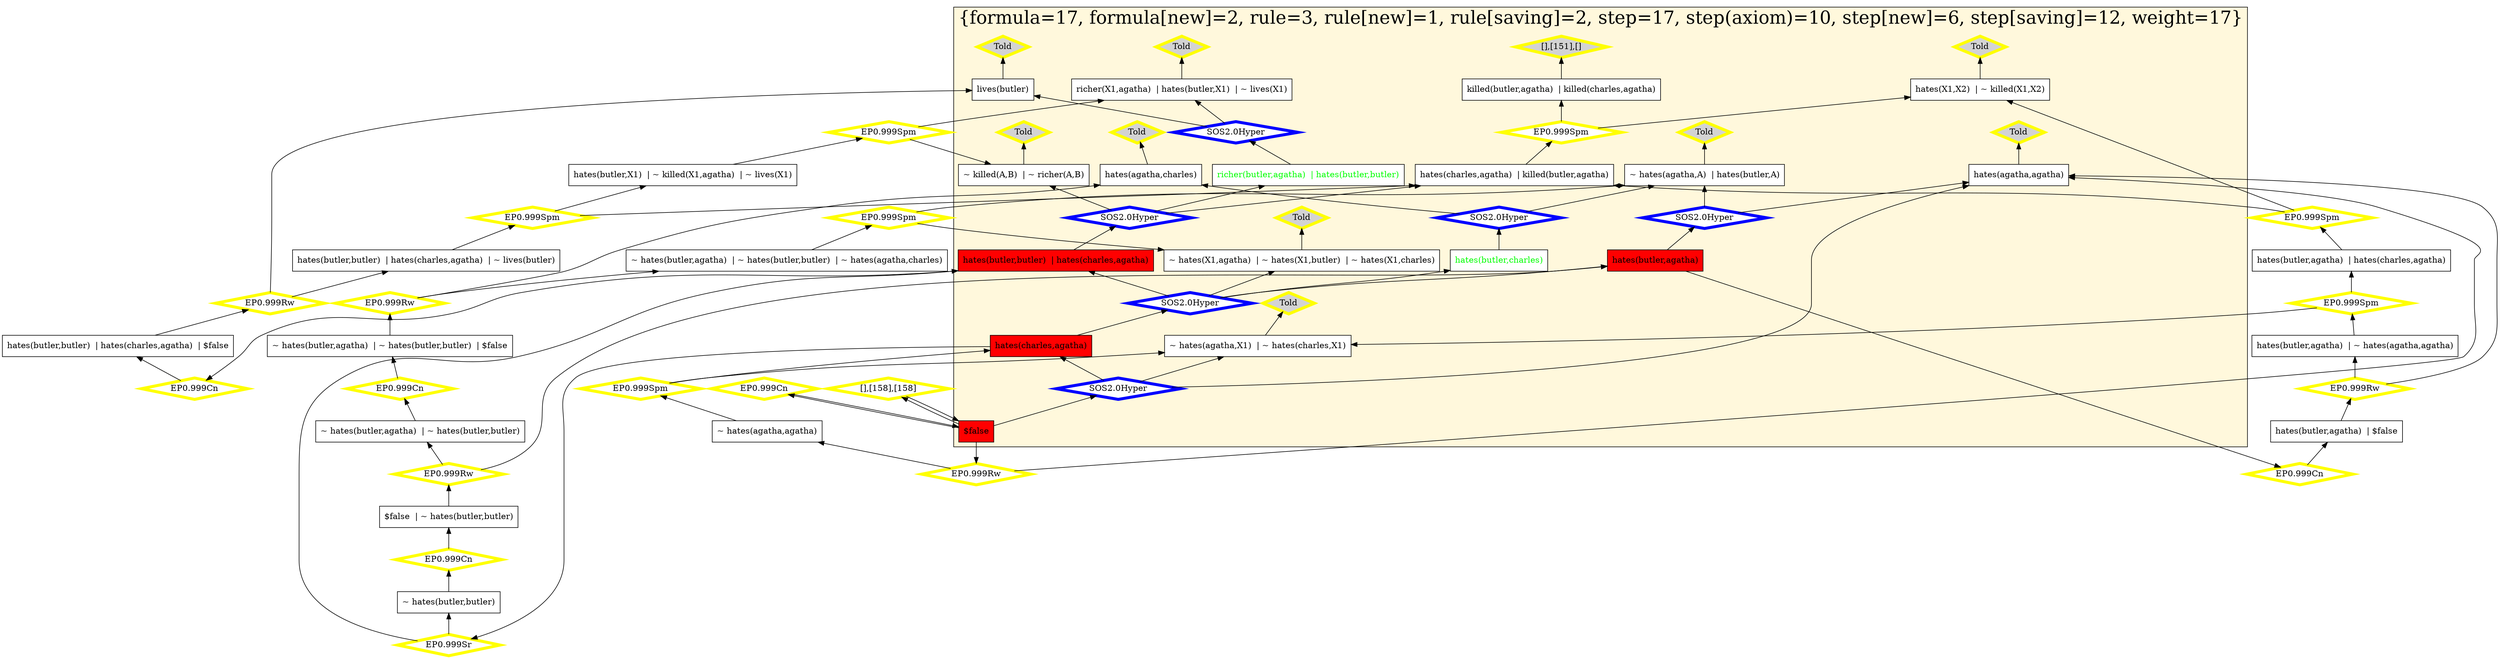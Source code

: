 digraph g 
{ rankdir=BT;
   
  "x_225" [ color="black" shape="box" label="~ killed(X1,X2)  | ~ richer(X1,X2)" fillcolor="white" style="filled"  ];
  "x_226" [ color="black" shape="box" label="hates(butler,X1)  | ~ hates(agatha,X1)" fillcolor="white" style="filled"  ];
  "x_199" [ fontcolor="green" URL="http://inference-web.org/proofs/tptp/Solutions/PUZ/PUZ001-1/SOS---2.0/answer.owl#ns_17_conclusion" color="black" shape="box" label="hates(butler,charles)" fillcolor="white" style="filled"  ];
  "x_177" [ color="black" shape="box" label="hates(butler,butler)  | hates(charles,agatha)  | ~ lives(butler)" fillcolor="white" style="filled"  ];
  "x_247" [ color="black" shape="box" label="hates(agatha,agatha)" fillcolor="white" style="filled"  ];
  "x_150" [ fontcolor="green" URL="http://inference-web.org/proofs/tptp/Solutions/PUZ/PUZ001-1/SOS---2.0/answer.owl#ns_14_conclusion" color="black" shape="box" label="richer(butler,agatha)  | hates(butler,butler)" fillcolor="white" style="filled"  ];
  "x_158" [ URL="http://inference-web.org/proofs/tptp/Solutions/PUZ/PUZ001-1/SOS---2.0/answer.owl#ns_23_conclusion" color="black" shape="box" label="$false" fillcolor="red" style="filled"  ];
  "x_202" [ color="black" shape="box" label="hates(butler,X1)  | ~ killed(X1,agatha)  | ~ lives(X1)" fillcolor="white" style="filled"  ];
  "x_232" [ color="black" shape="box" label="lives(butler)" fillcolor="white" style="filled"  ];
  "x_151" [ color="black" shape="box" label="killed(butler,agatha)  | killed(charles,agatha)" fillcolor="white" style="filled"  ];
  "x_182" [ URL="http://inference-web.org/proofs/tptp/Solutions/PUZ/PUZ001-1/SOS---2.0/answer.owl#ns_2_conclusion" color="black" shape="box" label="~ hates(agatha,A)  | ~ hates(charles,A)" fillcolor="white" style="filled"  ];
  "x_152" [ color="black" shape="box" label="$false  | ~ hates(butler,butler)" fillcolor="white" style="filled"  ];
  "x_184" [ color="black" shape="box" label="~ hates(butler,butler)" fillcolor="white" style="filled"  ];
  "x_232" [ URL="http://inference-web.org/proofs/tptp/Solutions/PUZ/PUZ001-1/SOS---2.0/answer.owl#ns_8_conclusion" color="black" shape="box" label="lives(butler)" fillcolor="white" style="filled"  ];
  "x_158" [ color="black" shape="box" label="$false" fillcolor="red" style="filled"  ];
  "x_205" [ color="black" shape="box" label="hates(X1,X2)  | ~ killed(X1,X2)" fillcolor="white" style="filled"  ];
  "x_186" [ URL="http://inference-web.org/proofs/tptp/Solutions/PUZ/PUZ001-1/SOS---2.0/answer.owl#ns_11_conclusion" color="black" shape="box" label="hates(agatha,charles)" fillcolor="white" style="filled"  ];
  "x_226" [ URL="http://inference-web.org/proofs/tptp/Solutions/PUZ/PUZ001-1/SOS---2.0/answer.owl#ns_5_conclusion" color="black" shape="box" label="~ hates(agatha,A)  | hates(butler,A)" fillcolor="white" style="filled"  ];
  "x_250" [ URL="http://inference-web.org/proofs/tptp/Solutions/PUZ/PUZ001-1/SOS---2.0/answer.owl#ns_18_conclusion" color="black" shape="box" label="killed(butler,agatha)  | hates(charles,agatha)" fillcolor="white" style="filled"  ];
  "x_208" [ color="black" shape="box" label="hates(butler,agatha)  | hates(charles,agatha)" fillcolor="white" style="filled"  ];
  "x_239" [ URL="http://inference-web.org/proofs/tptp/Solutions/PUZ/PUZ001-1/SOS---2.0/answer.owl#ns_19_conclusion" color="black" shape="box" label="hates(butler,butler)  | hates(charles,agatha)" fillcolor="red" style="filled"  ];
  "x_209" [ URL="http://inference-web.org/proofs/tptp/Solutions/PUZ/PUZ001-1/SOS---2.0/answer.owl#ns_3_conclusion" color="black" shape="box" label="~ hates(A,agatha)  | ~ hates(A,butler)  | ~ hates(A,charles)" fillcolor="white" style="filled"  ];
  "x_240" [ color="black" shape="box" label="hates(butler,agatha)  | $false" fillcolor="white" style="filled"  ];
  "x_158" [ color="black" shape="box" label="$false" fillcolor="red" style="filled"  ];
  "x_225" [ URL="http://inference-web.org/proofs/tptp/Solutions/PUZ/PUZ001-1/SOS---2.0/answer.owl#ns_1_conclusion" color="black" shape="box" label="~ killed(A,B)  | ~ richer(A,B)" fillcolor="white" style="filled"  ];
  "x_190" [ color="black" shape="box" label="~ hates(butler,agatha)  | ~ hates(butler,butler)  | ~ hates(agatha,charles)" fillcolor="white" style="filled"  ];
  "x_160" [ color="black" shape="box" label="~ hates(butler,agatha)  | ~ hates(butler,butler)  | $false" fillcolor="white" style="filled"  ];
  "x_182" [ color="black" shape="box" label="~ hates(agatha,X1)  | ~ hates(charles,X1)" fillcolor="white" style="filled"  ];
  "x_192" [ color="black" shape="box" label="~ hates(agatha,agatha)" fillcolor="white" style="filled"  ];
  "x_220" [ URL="http://inference-web.org/proofs/tptp/Solutions/PUZ/PUZ001-1/SOS---2.0/answer.owl#ns_21_conclusion" color="black" shape="box" label="hates(charles,agatha)" fillcolor="red" style="filled"  ];
  "x_212" [ color="black" shape="box" label="~ hates(butler,agatha)  | ~ hates(butler,butler)" fillcolor="white" style="filled"  ];
  "x_248" [ URL="http://inference-web.org/proofs/tptp/Solutions/PUZ/PUZ001-1/SOS---2.0/answer.owl#ns_15_conclusion" color="black" shape="box" label="hates(butler,agatha)" fillcolor="red" style="filled"  ];
  "x_158" [ color="black" shape="box" label="$false" fillcolor="red" style="filled"  ];
  "x_209" [ color="black" shape="box" label="~ hates(X1,agatha)  | ~ hates(X1,butler)  | ~ hates(X1,charles)" fillcolor="white" style="filled"  ];
  "x_247" [ URL="http://inference-web.org/proofs/tptp/Solutions/PUZ/PUZ001-1/SOS---2.0/answer.owl#ns_10_conclusion" color="black" shape="box" label="hates(agatha,agatha)" fillcolor="white" style="filled"  ];
  "x_248" [ color="black" shape="box" label="hates(butler,agatha)" fillcolor="red" style="filled"  ];
  "x_239" [ color="black" shape="box" label="hates(butler,butler)  | hates(charles,agatha)" fillcolor="red" style="filled"  ];
  "x_194" [ URL="http://inference-web.org/proofs/tptp/Solutions/PUZ/PUZ001-1/SOS---2.0/answer.owl#ns_6_conclusion" color="black" shape="box" label="~ lives(A)  | richer(A,agatha)  | hates(butler,A)" fillcolor="white" style="filled"  ];
  "x_220" [ color="black" shape="box" label="hates(charles,agatha)" fillcolor="red" style="filled"  ];
  "x_250" [ color="black" shape="box" label="hates(charles,agatha)  | killed(butler,agatha)" fillcolor="white" style="filled"  ];
  "x_194" [ color="black" shape="box" label="richer(X1,agatha)  | hates(butler,X1)  | ~ lives(X1)" fillcolor="white" style="filled"  ];
  "x_223" [ color="black" shape="box" label="hates(butler,butler)  | hates(charles,agatha)  | $false" fillcolor="white" style="filled"  ];
  "x_186" [ color="black" shape="box" label="hates(agatha,charles)" fillcolor="white" style="filled"  ];
  "x_171" [ color="black" shape="box" label="hates(butler,agatha)  | ~ hates(agatha,agatha)" fillcolor="white" style="filled"  ];
  "1450b6d7:1242c262046:-7cfa" [ URL="http://browser.inference-web.org/iwbrowser/BrowseNodeSet?url=http%3A%2F%2Finference-web.org%2Fproofs%2Ftptp%2FSolutions%2FPUZ%2FPUZ001-1%2FSOS---2.0%2Fanswer.owl%23ns_17" color="blue" shape="diamond" label="SOS2.0Hyper" fillcolor="white" style="filled" penwidth="5"  ];
  "x_199" -> "1450b6d7:1242c262046:-7cfa";
  "1450b6d7:1242c262046:-7cfa" -> "x_186";
  "1450b6d7:1242c262046:-7cfa" -> "x_226";
  "1450b6d7:1242c262046:-7c5e" [ URL="http://browser.inference-web.org/iwbrowser/BrowseNodeSet?url=http%3A%2F%2Finference-web.org%2Fproofs%2Ftptp%2FSolutions%2FPUZ%2FPUZ001-1%2FEP---1.1pre%2Fanswer.owl%23ns_2" color="yellow" shape="diamond" label="Told" fillcolor="lightgrey" style="filled" penwidth="5"  ];
  "x_232" -> "1450b6d7:1242c262046:-7c5e";
  "1450b6d7:1242c262046:-7c71" [ URL="http://browser.inference-web.org/iwbrowser/BrowseNodeSet?url=http%3A%2F%2Finference-web.org%2Fproofs%2Ftptp%2FSolutions%2FPUZ%2FPUZ001-1%2FEP---1.1pre%2Fanswer.owl%23ns_10" color="yellow" shape="diamond" label="Told" fillcolor="lightgrey" style="filled" penwidth="5"  ];
  "x_226" -> "1450b6d7:1242c262046:-7c71";
  "1450b6d7:1242c262046:-7ca1" [ URL="http://browser.inference-web.org/iwbrowser/BrowseNodeSet?url=http%3A%2F%2Finference-web.org%2Fproofs%2Ftptp%2FSolutions%2FPUZ%2FPUZ001-1%2FEP---1.1pre%2Fanswer.owl%23ns_35" color="yellow" shape="diamond" label="EP0.999Cn" fillcolor="white" style="filled" penwidth="5"  ];
  "x_248" -> "1450b6d7:1242c262046:-7ca1";
  "1450b6d7:1242c262046:-7ca1" -> "x_240";
  "1450b6d7:1242c262046:-7cbe" [ URL="http://browser.inference-web.org/iwbrowser/BrowseNodeSet?url=http%3A%2F%2Finference-web.org%2Fproofs%2Ftptp%2FSolutions%2FPUZ%2FPUZ001-1%2FEP---1.1pre%2Fanswer.owl%23ns_43" color="yellow" shape="diamond" label="EP0.999Rw" fillcolor="white" style="filled" penwidth="5"  ];
  "x_158" -> "1450b6d7:1242c262046:-7cbe";
  "1450b6d7:1242c262046:-7cbe" -> "x_192";
  "1450b6d7:1242c262046:-7cbe" -> "x_247";
  "1450b6d7:1242c262046:-7c8e" [ URL="http://browser.inference-web.org/iwbrowser/BrowseNodeSet?url=http%3A%2F%2Finference-web.org%2Fproofs%2Ftptp%2FSolutions%2FPUZ%2FPUZ001-1%2FEP---1.1pre%2Fanswer.owl%23ns_9" color="yellow" shape="diamond" label="Told" fillcolor="lightgrey" style="filled" penwidth="5"  ];
  "x_205" -> "1450b6d7:1242c262046:-7c8e";
  "1450b6d7:1242c262046:-7cb9" [ URL="http://browser.inference-web.org/iwbrowser/BrowseNodeSet?url=http%3A%2F%2Finference-web.org%2Fproofs%2Ftptp%2FSolutions%2FPUZ%2FPUZ001-1%2FEP---1.1pre%2Fanswer.owl%23ns_7" color="yellow" shape="diamond" label="Told" fillcolor="lightgrey" style="filled" penwidth="5"  ];
  "x_247" -> "1450b6d7:1242c262046:-7cb9";
  "1450b6d7:1242c262046:-7c89" [ URL="http://browser.inference-web.org/iwbrowser/BrowseNodeSet?url=http%3A%2F%2Finference-web.org%2Fproofs%2Ftptp%2FSolutions%2FPUZ%2FPUZ001-1%2FEP---1.1pre%2Fanswer.owl%23ns_5" color="yellow" shape="diamond" label="Told" fillcolor="lightgrey" style="filled" penwidth="5"  ];
  "x_182" -> "1450b6d7:1242c262046:-7c89";
  "1450b6d7:1242c262046:-7cdb" [ URL="http://browser.inference-web.org/iwbrowser/BrowseNodeSet?url=http%3A%2F%2Finference-web.org%2Fproofs%2Ftptp%2FSolutions%2FPUZ%2FPUZ001-1%2FSOS---2.0%2Fanswer.owl%23ns_14" color="blue" shape="diamond" label="SOS2.0Hyper" fillcolor="white" style="filled" penwidth="5"  ];
  "x_150" -> "1450b6d7:1242c262046:-7cdb";
  "1450b6d7:1242c262046:-7cdb" -> "x_194";
  "1450b6d7:1242c262046:-7cdb" -> "x_232";
  "1450b6d7:1242c262046:-7c6c" [ URL="http://browser.inference-web.org/iwbrowser/BrowseNodeSet?url=http%3A%2F%2Finference-web.org%2Fproofs%2Ftptp%2FSolutions%2FPUZ%2FPUZ001-1%2FEP---1.1pre%2Fanswer.owl%23ns_6" color="yellow" shape="diamond" label="Told" fillcolor="lightgrey" style="filled" penwidth="5"  ];
  "x_209" -> "1450b6d7:1242c262046:-7c6c";
  "1450b6d7:1242c262046:-7c54" [ URL="http://browser.inference-web.org/iwbrowser/BrowseNodeSet?url=http%3A%2F%2Finference-web.org%2Fproofs%2Ftptp%2FSolutions%2FPUZ%2FPUZ001-1%2FEP---1.1pre%2Fanswer.owl%23ns_14" color="yellow" shape="diamond" label="EP0.999Spm" fillcolor="white" style="filled" penwidth="5"  ];
  "x_202" -> "1450b6d7:1242c262046:-7c54";
  "1450b6d7:1242c262046:-7c54" -> "x_194";
  "1450b6d7:1242c262046:-7c54" -> "x_225";
  "1450b6d7:1242c262046:-7c80" [ URL="http://browser.inference-web.org/iwbrowser/BrowseNodeSet?url=http%3A%2F%2Finference-web.org%2Fproofs%2Ftptp%2FSolutions%2FPUZ%2FPUZ001-1%2FEP---1.1pre%2Fanswer.owl%23ns_19" color="yellow" shape="diamond" label="EP0.999Rw" fillcolor="white" style="filled" penwidth="5"  ];
  "x_160" -> "1450b6d7:1242c262046:-7c80";
  "1450b6d7:1242c262046:-7c80" -> "x_186";
  "1450b6d7:1242c262046:-7c80" -> "x_190";
  "1450b6d7:1242c262046:-7ccb" [ URL="http://browser.inference-web.org/iwbrowser/BrowseNodeSet?url=http%3A%2F%2Finference-web.org%2Fproofs%2Ftptp%2FSolutions%2FPUZ%2FPUZ001-1%2FEP---1.1pre%2Fanswer.owl%23ns_12" color="yellow" shape="diamond" label="[],[151],[]" fillcolor="lightgrey" style="filled" penwidth="5"  ];
  "x_151" -> "1450b6d7:1242c262046:-7ccb";
  "1450b6d7:1242c262046:-7c93" [ URL="http://browser.inference-web.org/iwbrowser/BrowseNodeSet?url=http%3A%2F%2Finference-web.org%2Fproofs%2Ftptp%2FSolutions%2FPUZ%2FPUZ001-1%2FEP---1.1pre%2Fanswer.owl%23ns_24" color="yellow" shape="diamond" label="EP0.999Spm" fillcolor="white" style="filled" penwidth="5"  ];
  "x_208" -> "1450b6d7:1242c262046:-7c93";
  "1450b6d7:1242c262046:-7c93" -> "x_205";
  "1450b6d7:1242c262046:-7c93" -> "x_250";
  "1450b6d7:1242c262046:-7ca6" [ URL="http://browser.inference-web.org/iwbrowser/BrowseNodeSet?url=http%3A%2F%2Finference-web.org%2Fproofs%2Ftptp%2FSolutions%2FPUZ%2FPUZ001-1%2FEP---1.1pre%2Fanswer.owl%23ns_37" color="yellow" shape="diamond" label="EP0.999Rw" fillcolor="white" style="filled" penwidth="5"  ];
  "x_152" -> "1450b6d7:1242c262046:-7ca6";
  "1450b6d7:1242c262046:-7ca6" -> "x_212";
  "1450b6d7:1242c262046:-7ca6" -> "x_248";
  "1450b6d7:1242c262046:-7cc2" [ URL="http://browser.inference-web.org/iwbrowser/BrowseNodeSet?url=http%3A%2F%2Finference-web.org%2Fproofs%2Ftptp%2FSolutions%2FPUZ%2FPUZ001-1%2FEP---1.1pre%2Fanswer.owl%23ns_44" color="yellow" shape="diamond" label="EP0.999Cn" fillcolor="white" style="filled" penwidth="5"  ];
  "x_158" -> "1450b6d7:1242c262046:-7cc2";
  "1450b6d7:1242c262046:-7cc2" -> "x_158";
  "1450b6d7:1242c262046:-7c4a" [ URL="http://browser.inference-web.org/iwbrowser/BrowseNodeSet?url=http%3A%2F%2Finference-web.org%2Fproofs%2Ftptp%2FSolutions%2FPUZ%2FPUZ001-1%2FEP---1.1pre%2Fanswer.owl%23ns_4" color="yellow" shape="diamond" label="Told" fillcolor="lightgrey" style="filled" penwidth="5"  ];
  "x_225" -> "1450b6d7:1242c262046:-7c4a";
  "1450b6d7:1242c262046:-7c4f" [ URL="http://browser.inference-web.org/iwbrowser/BrowseNodeSet?url=http%3A%2F%2Finference-web.org%2Fproofs%2Ftptp%2FSolutions%2FPUZ%2FPUZ001-1%2FEP---1.1pre%2Fanswer.owl%23ns_11" color="yellow" shape="diamond" label="Told" fillcolor="lightgrey" style="filled" penwidth="5"  ];
  "x_194" -> "1450b6d7:1242c262046:-7c4f";
  "1450b6d7:1242c262046:-7cc6" [ URL="http://browser.inference-web.org/iwbrowser/BrowseNodeSet?url=http%3A%2F%2Finference-web.org%2Fproofs%2Ftptp%2FSolutions%2FPUZ%2FPUZ001-1%2FEP---1.1pre%2Fanswer.owl%23answer" color="yellow" shape="diamond" label="[],[158],[158]" fillcolor="white" style="filled" penwidth="5"  ];
  "x_158" -> "1450b6d7:1242c262046:-7cc6";
  "1450b6d7:1242c262046:-7cc6" -> "x_158";
  "1450b6d7:1242c262046:-7c84" [ URL="http://browser.inference-web.org/iwbrowser/BrowseNodeSet?url=http%3A%2F%2Finference-web.org%2Fproofs%2Ftptp%2FSolutions%2FPUZ%2FPUZ001-1%2FEP---1.1pre%2Fanswer.owl%23ns_20" color="yellow" shape="diamond" label="EP0.999Cn" fillcolor="white" style="filled" penwidth="5"  ];
  "x_212" -> "1450b6d7:1242c262046:-7c84";
  "1450b6d7:1242c262046:-7c84" -> "x_160";
  "1450b6d7:1242c262046:-7c9d" [ URL="http://browser.inference-web.org/iwbrowser/BrowseNodeSet?url=http%3A%2F%2Finference-web.org%2Fproofs%2Ftptp%2FSolutions%2FPUZ%2FPUZ001-1%2FEP---1.1pre%2Fanswer.owl%23ns_34" color="yellow" shape="diamond" label="EP0.999Rw" fillcolor="white" style="filled" penwidth="5"  ];
  "x_240" -> "1450b6d7:1242c262046:-7c9d";
  "1450b6d7:1242c262046:-7c9d" -> "x_171";
  "1450b6d7:1242c262046:-7c9d" -> "x_247";
  "1450b6d7:1242c262046:-7caa" [ URL="http://browser.inference-web.org/iwbrowser/BrowseNodeSet?url=http%3A%2F%2Finference-web.org%2Fproofs%2Ftptp%2FSolutions%2FPUZ%2FPUZ001-1%2FEP---1.1pre%2Fanswer.owl%23ns_38" color="yellow" shape="diamond" label="EP0.999Cn" fillcolor="white" style="filled" penwidth="5"  ];
  "x_184" -> "1450b6d7:1242c262046:-7caa";
  "1450b6d7:1242c262046:-7caa" -> "x_152";
  "1450b6d7:1242c262046:-7cff" [ URL="http://browser.inference-web.org/iwbrowser/BrowseNodeSet?url=http%3A%2F%2Finference-web.org%2Fproofs%2Ftptp%2FSolutions%2FPUZ%2FPUZ001-1%2FSOS---2.0%2Fanswer.owl%23ns_21" color="blue" shape="diamond" label="SOS2.0Hyper" fillcolor="white" style="filled" penwidth="5"  ];
  "x_220" -> "1450b6d7:1242c262046:-7cff";
  "1450b6d7:1242c262046:-7cff" -> "x_199";
  "1450b6d7:1242c262046:-7cff" -> "x_209";
  "1450b6d7:1242c262046:-7cff" -> "x_239";
  "1450b6d7:1242c262046:-7cff" -> "x_248";
  "1450b6d7:1242c262046:-7cb4" [ URL="http://browser.inference-web.org/iwbrowser/BrowseNodeSet?url=http%3A%2F%2Finference-web.org%2Fproofs%2Ftptp%2FSolutions%2FPUZ%2FPUZ001-1%2FEP---1.1pre%2Fanswer.owl%23ns_41" color="yellow" shape="diamond" label="EP0.999Spm" fillcolor="white" style="filled" penwidth="5"  ];
  "x_192" -> "1450b6d7:1242c262046:-7cb4";
  "1450b6d7:1242c262046:-7cb4" -> "x_182";
  "1450b6d7:1242c262046:-7cb4" -> "x_220";
  "1450b6d7:1242c262046:-7c98" [ URL="http://browser.inference-web.org/iwbrowser/BrowseNodeSet?url=http%3A%2F%2Finference-web.org%2Fproofs%2Ftptp%2FSolutions%2FPUZ%2FPUZ001-1%2FEP---1.1pre%2Fanswer.owl%23ns_33" color="yellow" shape="diamond" label="EP0.999Spm" fillcolor="white" style="filled" penwidth="5"  ];
  "x_171" -> "1450b6d7:1242c262046:-7c98";
  "1450b6d7:1242c262046:-7c98" -> "x_182";
  "1450b6d7:1242c262046:-7c98" -> "x_208";
  "1450b6d7:1242c262046:-7ceb" [ URL="http://browser.inference-web.org/iwbrowser/BrowseNodeSet?url=http%3A%2F%2Finference-web.org%2Fproofs%2Ftptp%2FSolutions%2FPUZ%2FPUZ001-1%2FSOS---2.0%2Fanswer.owl%23ns_19" color="blue" shape="diamond" label="SOS2.0Hyper" fillcolor="white" style="filled" penwidth="5"  ];
  "x_239" -> "1450b6d7:1242c262046:-7ceb";
  "1450b6d7:1242c262046:-7ceb" -> "x_150";
  "1450b6d7:1242c262046:-7ceb" -> "x_225";
  "1450b6d7:1242c262046:-7ceb" -> "x_250";
  "1450b6d7:1242c262046:-7cd0" [ URL="http://browser.inference-web.org/iwbrowser/BrowseNodeSet?url=http%3A%2F%2Finference-web.org%2Fproofs%2Ftptp%2FSolutions%2FPUZ%2FPUZ001-1%2FEP---1.1pre%2Fanswer.owl%23ns_13" color="yellow" shape="diamond" label="EP0.999Spm" fillcolor="white" style="filled" penwidth="5"  ];
  "x_250" -> "1450b6d7:1242c262046:-7cd0";
  "1450b6d7:1242c262046:-7cd0" -> "x_151";
  "1450b6d7:1242c262046:-7cd0" -> "x_205";
  "1450b6d7:1242c262046:-7c7b" [ URL="http://browser.inference-web.org/iwbrowser/BrowseNodeSet?url=http%3A%2F%2Finference-web.org%2Fproofs%2Ftptp%2FSolutions%2FPUZ%2FPUZ001-1%2FEP---1.1pre%2Fanswer.owl%23ns_8" color="yellow" shape="diamond" label="Told" fillcolor="lightgrey" style="filled" penwidth="5"  ];
  "x_186" -> "1450b6d7:1242c262046:-7c7b";
  "1450b6d7:1242c262046:-7caf" [ URL="http://browser.inference-web.org/iwbrowser/BrowseNodeSet?url=http%3A%2F%2Finference-web.org%2Fproofs%2Ftptp%2FSolutions%2FPUZ%2FPUZ001-1%2FEP---1.1pre%2Fanswer.owl%23ns_40" color="yellow" shape="diamond" label="EP0.999Sr" fillcolor="white" style="filled" penwidth="5"  ];
  "x_220" -> "1450b6d7:1242c262046:-7caf";
  "1450b6d7:1242c262046:-7caf" -> "x_184";
  "1450b6d7:1242c262046:-7caf" -> "x_239";
  "1450b6d7:1242c262046:-7c76" [ URL="http://browser.inference-web.org/iwbrowser/BrowseNodeSet?url=http%3A%2F%2Finference-web.org%2Fproofs%2Ftptp%2FSolutions%2FPUZ%2FPUZ001-1%2FEP---1.1pre%2Fanswer.owl%23ns_18" color="yellow" shape="diamond" label="EP0.999Spm" fillcolor="white" style="filled" penwidth="5"  ];
  "x_190" -> "1450b6d7:1242c262046:-7c76";
  "1450b6d7:1242c262046:-7c76" -> "x_209";
  "1450b6d7:1242c262046:-7c76" -> "x_226";
  "1450b6d7:1242c262046:-7c67" [ URL="http://browser.inference-web.org/iwbrowser/BrowseNodeSet?url=http%3A%2F%2Finference-web.org%2Fproofs%2Ftptp%2FSolutions%2FPUZ%2FPUZ001-1%2FEP---1.1pre%2Fanswer.owl%23ns_27" color="yellow" shape="diamond" label="EP0.999Cn" fillcolor="white" style="filled" penwidth="5"  ];
  "x_239" -> "1450b6d7:1242c262046:-7c67";
  "1450b6d7:1242c262046:-7c67" -> "x_223";
  "1450b6d7:1242c262046:-7cf1" [ URL="http://browser.inference-web.org/iwbrowser/BrowseNodeSet?url=http%3A%2F%2Finference-web.org%2Fproofs%2Ftptp%2FSolutions%2FPUZ%2FPUZ001-1%2FSOS---2.0%2Fanswer.owl%23ns_15" color="blue" shape="diamond" label="SOS2.0Hyper" fillcolor="white" style="filled" penwidth="5"  ];
  "x_248" -> "1450b6d7:1242c262046:-7cf1";
  "1450b6d7:1242c262046:-7cf1" -> "x_226";
  "1450b6d7:1242c262046:-7cf1" -> "x_247";
  "1450b6d7:1242c262046:-7d09" [ URL="http://browser.inference-web.org/iwbrowser/BrowseNodeSet?url=http%3A%2F%2Finference-web.org%2Fproofs%2Ftptp%2FSolutions%2FPUZ%2FPUZ001-1%2FSOS---2.0%2Fanswer.owl%23answer" color="blue" shape="diamond" label="SOS2.0Hyper" fillcolor="white" style="filled" penwidth="5"  ];
  "x_158" -> "1450b6d7:1242c262046:-7d09";
  "1450b6d7:1242c262046:-7d09" -> "x_182";
  "1450b6d7:1242c262046:-7d09" -> "x_220";
  "1450b6d7:1242c262046:-7d09" -> "x_247";
  "1450b6d7:1242c262046:-7c59" [ URL="http://browser.inference-web.org/iwbrowser/BrowseNodeSet?url=http%3A%2F%2Finference-web.org%2Fproofs%2Ftptp%2FSolutions%2FPUZ%2FPUZ001-1%2FEP---1.1pre%2Fanswer.owl%23ns_25" color="yellow" shape="diamond" label="EP0.999Spm" fillcolor="white" style="filled" penwidth="5"  ];
  "x_177" -> "1450b6d7:1242c262046:-7c59";
  "1450b6d7:1242c262046:-7c59" -> "x_202";
  "1450b6d7:1242c262046:-7c59" -> "x_250";
  "1450b6d7:1242c262046:-7c63" [ URL="http://browser.inference-web.org/iwbrowser/BrowseNodeSet?url=http%3A%2F%2Finference-web.org%2Fproofs%2Ftptp%2FSolutions%2FPUZ%2FPUZ001-1%2FEP---1.1pre%2Fanswer.owl%23ns_26" color="yellow" shape="diamond" label="EP0.999Rw" fillcolor="white" style="filled" penwidth="5"  ];
  "x_223" -> "1450b6d7:1242c262046:-7c63";
  "1450b6d7:1242c262046:-7c63" -> "x_177";
  "1450b6d7:1242c262046:-7c63" -> "x_232";
  
 subgraph cluster_opt 
{ labelloc=b label="{formula=17, formula[new]=2, rule=3, rule[new]=1, rule[saving]=2, step=17, step(axiom)=10, step[new]=6, step[saving]=12, weight=17}" 
 fontsize=30 fillcolor=cornsilk style=filled 
  x_239 ; x_205 ; x_232 ; x_199 ; x_226 ; x_225 ; x_194 ; x_220 ; x_186 ; x_250 ; x_158 ; x_248 ; x_247 ; x_182 ; x_209 ; x_150 ; x_151 ; "1450b6d7:1242c262046:-7cfa" ;
 "1450b6d7:1242c262046:-7c4a" ;
 "1450b6d7:1242c262046:-7c4f" ;
 "1450b6d7:1242c262046:-7cff" ;
 "1450b6d7:1242c262046:-7c5e" ;
 "1450b6d7:1242c262046:-7c71" ;
 "1450b6d7:1242c262046:-7cb9" ;
 "1450b6d7:1242c262046:-7c8e" ;
 "1450b6d7:1242c262046:-7ceb" ;
 "1450b6d7:1242c262046:-7cdb" ;
 "1450b6d7:1242c262046:-7c89" ;
 "1450b6d7:1242c262046:-7cd0" ;
 "1450b6d7:1242c262046:-7c7b" ;
 "1450b6d7:1242c262046:-7c6c" ;
 "1450b6d7:1242c262046:-7cf1" ;
 "1450b6d7:1242c262046:-7d09" ;
 "1450b6d7:1242c262046:-7ccb" ;
 
}
 
}
